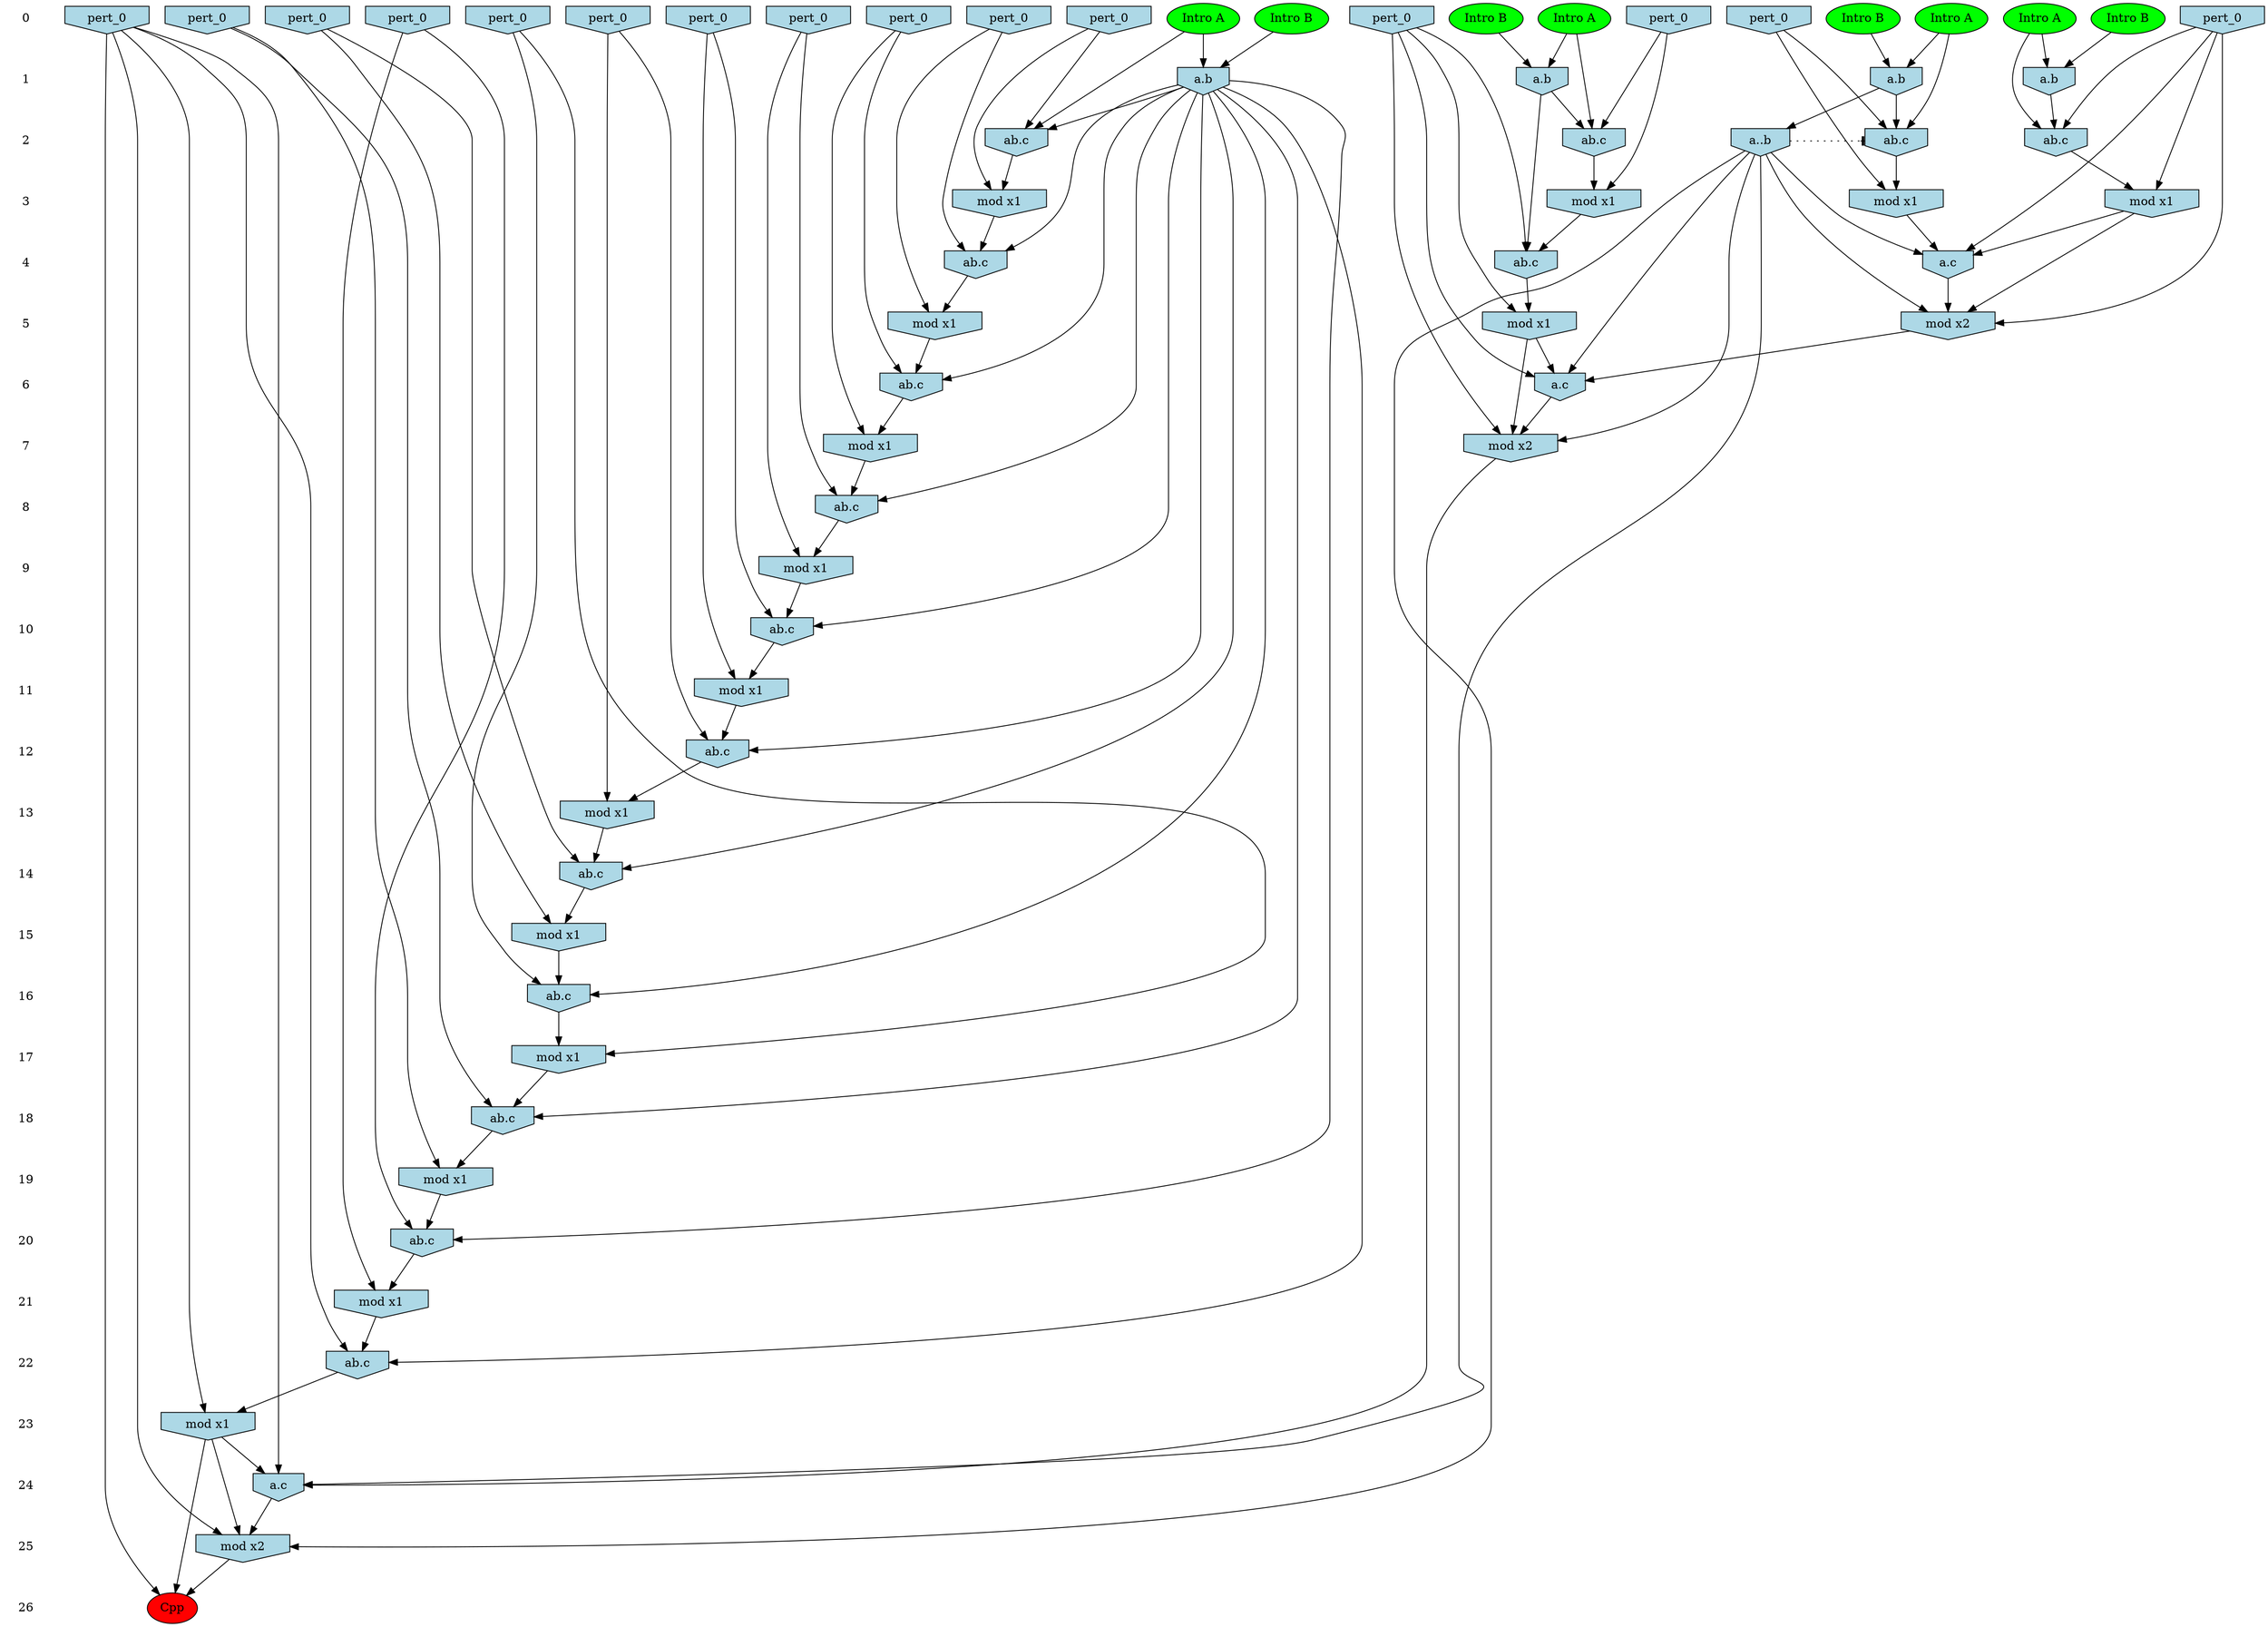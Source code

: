 /* Compression of 1 causal flows obtained in average at 2.002057E+01 t.u */
/* Compressed causal flows were: [4] */
digraph G{
 ranksep=.5 ; 
{ rank = same ; "0" [shape=plaintext] ; node_1 [label ="Intro A", style=filled,fillcolor=green] ;
node_2 [label ="Intro B", style=filled,fillcolor=green] ;
node_3 [label ="Intro B", style=filled,fillcolor=green] ;
node_4 [label ="Intro A", style=filled,fillcolor=green] ;
node_5 [label ="Intro B", style=filled,fillcolor=green] ;
node_6 [label ="Intro A", style=filled,fillcolor=green] ;
node_7 [label ="Intro B", style=filled,fillcolor=green] ;
node_8 [label ="Intro A", style=filled,fillcolor=green] ;
node_13 [label="pert_0", shape=invhouse, style=filled, fillcolor = lightblue] ;
node_14 [label="pert_0", shape=invhouse, style=filled, fillcolor = lightblue] ;
node_15 [label="pert_0", shape=invhouse, style=filled, fillcolor = lightblue] ;
node_16 [label="pert_0", shape=invhouse, style=filled, fillcolor = lightblue] ;
node_17 [label="pert_0", shape=invhouse, style=filled, fillcolor = lightblue] ;
node_18 [label="pert_0", shape=invhouse, style=filled, fillcolor = lightblue] ;
node_19 [label="pert_0", shape=invhouse, style=filled, fillcolor = lightblue] ;
node_20 [label="pert_0", shape=invhouse, style=filled, fillcolor = lightblue] ;
node_21 [label="pert_0", shape=invhouse, style=filled, fillcolor = lightblue] ;
node_22 [label="pert_0", shape=invhouse, style=filled, fillcolor = lightblue] ;
node_23 [label="pert_0", shape=invhouse, style=filled, fillcolor = lightblue] ;
node_24 [label="pert_0", shape=invhouse, style=filled, fillcolor = lightblue] ;
node_25 [label="pert_0", shape=invhouse, style=filled, fillcolor = lightblue] ;
node_26 [label="pert_0", shape=invhouse, style=filled, fillcolor = lightblue] ;
node_27 [label="pert_0", shape=invhouse, style=filled, fillcolor = lightblue] ;
}
{ rank = same ; "1" [shape=plaintext] ; node_9 [label="a.b", shape=invhouse, style=filled, fillcolor = lightblue] ;
node_10 [label="a.b", shape=invhouse, style=filled, fillcolor = lightblue] ;
node_11 [label="a.b", shape=invhouse, style=filled, fillcolor = lightblue] ;
node_12 [label="a.b", shape=invhouse, style=filled, fillcolor = lightblue] ;
}
{ rank = same ; "2" [shape=plaintext] ; node_28 [label="ab.c", shape=invhouse, style=filled, fillcolor = lightblue] ;
node_29 [label="ab.c", shape=invhouse, style=filled, fillcolor = lightblue] ;
node_30 [label="ab.c", shape=invhouse, style=filled, fillcolor = lightblue] ;
node_31 [label="ab.c", shape=invhouse, style=filled, fillcolor = lightblue] ;
node_33 [label="a..b", shape=invhouse, style=filled, fillcolor = lightblue] ;
}
{ rank = same ; "3" [shape=plaintext] ; node_32 [label="mod x1", shape=invhouse, style=filled, fillcolor = lightblue] ;
node_34 [label="mod x1", shape=invhouse, style=filled, fillcolor = lightblue] ;
node_35 [label="mod x1", shape=invhouse, style=filled, fillcolor = lightblue] ;
node_38 [label="mod x1", shape=invhouse, style=filled, fillcolor = lightblue] ;
}
{ rank = same ; "4" [shape=plaintext] ; node_36 [label="ab.c", shape=invhouse, style=filled, fillcolor = lightblue] ;
node_37 [label="ab.c", shape=invhouse, style=filled, fillcolor = lightblue] ;
node_41 [label="a.c", shape=invhouse, style=filled, fillcolor = lightblue] ;
}
{ rank = same ; "5" [shape=plaintext] ; node_39 [label="mod x1", shape=invhouse, style=filled, fillcolor = lightblue] ;
node_49 [label="mod x1", shape=invhouse, style=filled, fillcolor = lightblue] ;
node_55 [label="mod x2", shape=invhouse, style=filled, fillcolor = lightblue] ;
}
{ rank = same ; "6" [shape=plaintext] ; node_40 [label="ab.c", shape=invhouse, style=filled, fillcolor = lightblue] ;
node_60 [label="a.c", shape=invhouse, style=filled, fillcolor = lightblue] ;
}
{ rank = same ; "7" [shape=plaintext] ; node_42 [label="mod x1", shape=invhouse, style=filled, fillcolor = lightblue] ;
node_62 [label="mod x2", shape=invhouse, style=filled, fillcolor = lightblue] ;
}
{ rank = same ; "8" [shape=plaintext] ; node_43 [label="ab.c", shape=invhouse, style=filled, fillcolor = lightblue] ;
}
{ rank = same ; "9" [shape=plaintext] ; node_44 [label="mod x1", shape=invhouse, style=filled, fillcolor = lightblue] ;
}
{ rank = same ; "10" [shape=plaintext] ; node_45 [label="ab.c", shape=invhouse, style=filled, fillcolor = lightblue] ;
}
{ rank = same ; "11" [shape=plaintext] ; node_46 [label="mod x1", shape=invhouse, style=filled, fillcolor = lightblue] ;
}
{ rank = same ; "12" [shape=plaintext] ; node_47 [label="ab.c", shape=invhouse, style=filled, fillcolor = lightblue] ;
}
{ rank = same ; "13" [shape=plaintext] ; node_48 [label="mod x1", shape=invhouse, style=filled, fillcolor = lightblue] ;
}
{ rank = same ; "14" [shape=plaintext] ; node_50 [label="ab.c", shape=invhouse, style=filled, fillcolor = lightblue] ;
}
{ rank = same ; "15" [shape=plaintext] ; node_51 [label="mod x1", shape=invhouse, style=filled, fillcolor = lightblue] ;
}
{ rank = same ; "16" [shape=plaintext] ; node_52 [label="ab.c", shape=invhouse, style=filled, fillcolor = lightblue] ;
}
{ rank = same ; "17" [shape=plaintext] ; node_53 [label="mod x1", shape=invhouse, style=filled, fillcolor = lightblue] ;
}
{ rank = same ; "18" [shape=plaintext] ; node_54 [label="ab.c", shape=invhouse, style=filled, fillcolor = lightblue] ;
}
{ rank = same ; "19" [shape=plaintext] ; node_56 [label="mod x1", shape=invhouse, style=filled, fillcolor = lightblue] ;
}
{ rank = same ; "20" [shape=plaintext] ; node_57 [label="ab.c", shape=invhouse, style=filled, fillcolor = lightblue] ;
}
{ rank = same ; "21" [shape=plaintext] ; node_58 [label="mod x1", shape=invhouse, style=filled, fillcolor = lightblue] ;
}
{ rank = same ; "22" [shape=plaintext] ; node_59 [label="ab.c", shape=invhouse, style=filled, fillcolor = lightblue] ;
}
{ rank = same ; "23" [shape=plaintext] ; node_61 [label="mod x1", shape=invhouse, style=filled, fillcolor = lightblue] ;
}
{ rank = same ; "24" [shape=plaintext] ; node_63 [label="a.c", shape=invhouse, style=filled, fillcolor = lightblue] ;
}
{ rank = same ; "25" [shape=plaintext] ; node_64 [label="mod x2", shape=invhouse, style=filled, fillcolor = lightblue] ;
}
{ rank = same ; "26" [shape=plaintext] ; node_65 [label ="Cpp", style=filled, fillcolor=red] ;
}
"0" -> "1" [style="invis"]; 
"1" -> "2" [style="invis"]; 
"2" -> "3" [style="invis"]; 
"3" -> "4" [style="invis"]; 
"4" -> "5" [style="invis"]; 
"5" -> "6" [style="invis"]; 
"6" -> "7" [style="invis"]; 
"7" -> "8" [style="invis"]; 
"8" -> "9" [style="invis"]; 
"9" -> "10" [style="invis"]; 
"10" -> "11" [style="invis"]; 
"11" -> "12" [style="invis"]; 
"12" -> "13" [style="invis"]; 
"13" -> "14" [style="invis"]; 
"14" -> "15" [style="invis"]; 
"15" -> "16" [style="invis"]; 
"16" -> "17" [style="invis"]; 
"17" -> "18" [style="invis"]; 
"18" -> "19" [style="invis"]; 
"19" -> "20" [style="invis"]; 
"20" -> "21" [style="invis"]; 
"21" -> "22" [style="invis"]; 
"22" -> "23" [style="invis"]; 
"23" -> "24" [style="invis"]; 
"24" -> "25" [style="invis"]; 
"25" -> "26" [style="invis"]; 
node_4 -> node_9
node_7 -> node_9
node_1 -> node_10
node_3 -> node_10
node_2 -> node_11
node_8 -> node_11
node_5 -> node_12
node_6 -> node_12
node_1 -> node_28
node_10 -> node_28
node_16 -> node_28
node_4 -> node_29
node_9 -> node_29
node_22 -> node_29
node_6 -> node_30
node_12 -> node_30
node_15 -> node_30
node_8 -> node_31
node_11 -> node_31
node_17 -> node_31
node_22 -> node_32
node_29 -> node_32
node_11 -> node_33
node_16 -> node_34
node_28 -> node_34
node_15 -> node_35
node_30 -> node_35
node_12 -> node_36
node_21 -> node_36
node_35 -> node_36
node_10 -> node_37
node_25 -> node_37
node_34 -> node_37
node_17 -> node_38
node_31 -> node_38
node_21 -> node_39
node_36 -> node_39
node_12 -> node_40
node_14 -> node_40
node_39 -> node_40
node_22 -> node_41
node_32 -> node_41
node_33 -> node_41
node_38 -> node_41
node_14 -> node_42
node_40 -> node_42
node_12 -> node_43
node_13 -> node_43
node_42 -> node_43
node_13 -> node_44
node_43 -> node_44
node_12 -> node_45
node_19 -> node_45
node_44 -> node_45
node_19 -> node_46
node_45 -> node_46
node_12 -> node_47
node_26 -> node_47
node_46 -> node_47
node_26 -> node_48
node_47 -> node_48
node_25 -> node_49
node_37 -> node_49
node_12 -> node_50
node_24 -> node_50
node_48 -> node_50
node_24 -> node_51
node_50 -> node_51
node_12 -> node_52
node_27 -> node_52
node_51 -> node_52
node_27 -> node_53
node_52 -> node_53
node_12 -> node_54
node_23 -> node_54
node_53 -> node_54
node_22 -> node_55
node_32 -> node_55
node_33 -> node_55
node_41 -> node_55
node_23 -> node_56
node_54 -> node_56
node_12 -> node_57
node_20 -> node_57
node_56 -> node_57
node_20 -> node_58
node_57 -> node_58
node_12 -> node_59
node_18 -> node_59
node_58 -> node_59
node_25 -> node_60
node_33 -> node_60
node_49 -> node_60
node_55 -> node_60
node_18 -> node_61
node_59 -> node_61
node_25 -> node_62
node_33 -> node_62
node_49 -> node_62
node_60 -> node_62
node_18 -> node_63
node_33 -> node_63
node_61 -> node_63
node_62 -> node_63
node_18 -> node_64
node_33 -> node_64
node_61 -> node_64
node_63 -> node_64
node_18 -> node_65
node_61 -> node_65
node_64 -> node_65
node_33 -> node_31 [style=dotted, arrowhead = tee] 
}
/*
 Dot generation time: 0.000000
*/